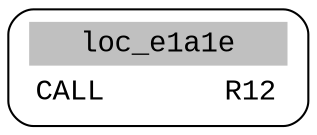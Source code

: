 digraph asm_graph {
1941 [
shape="Mrecord" fontname="Courier New"label =<<table border="0" cellborder="0" cellpadding="3"><tr><td align="center" colspan="2" bgcolor="grey">loc_e1a1e</td></tr><tr><td align="left">CALL       R12</td></tr></table>> ];
}
